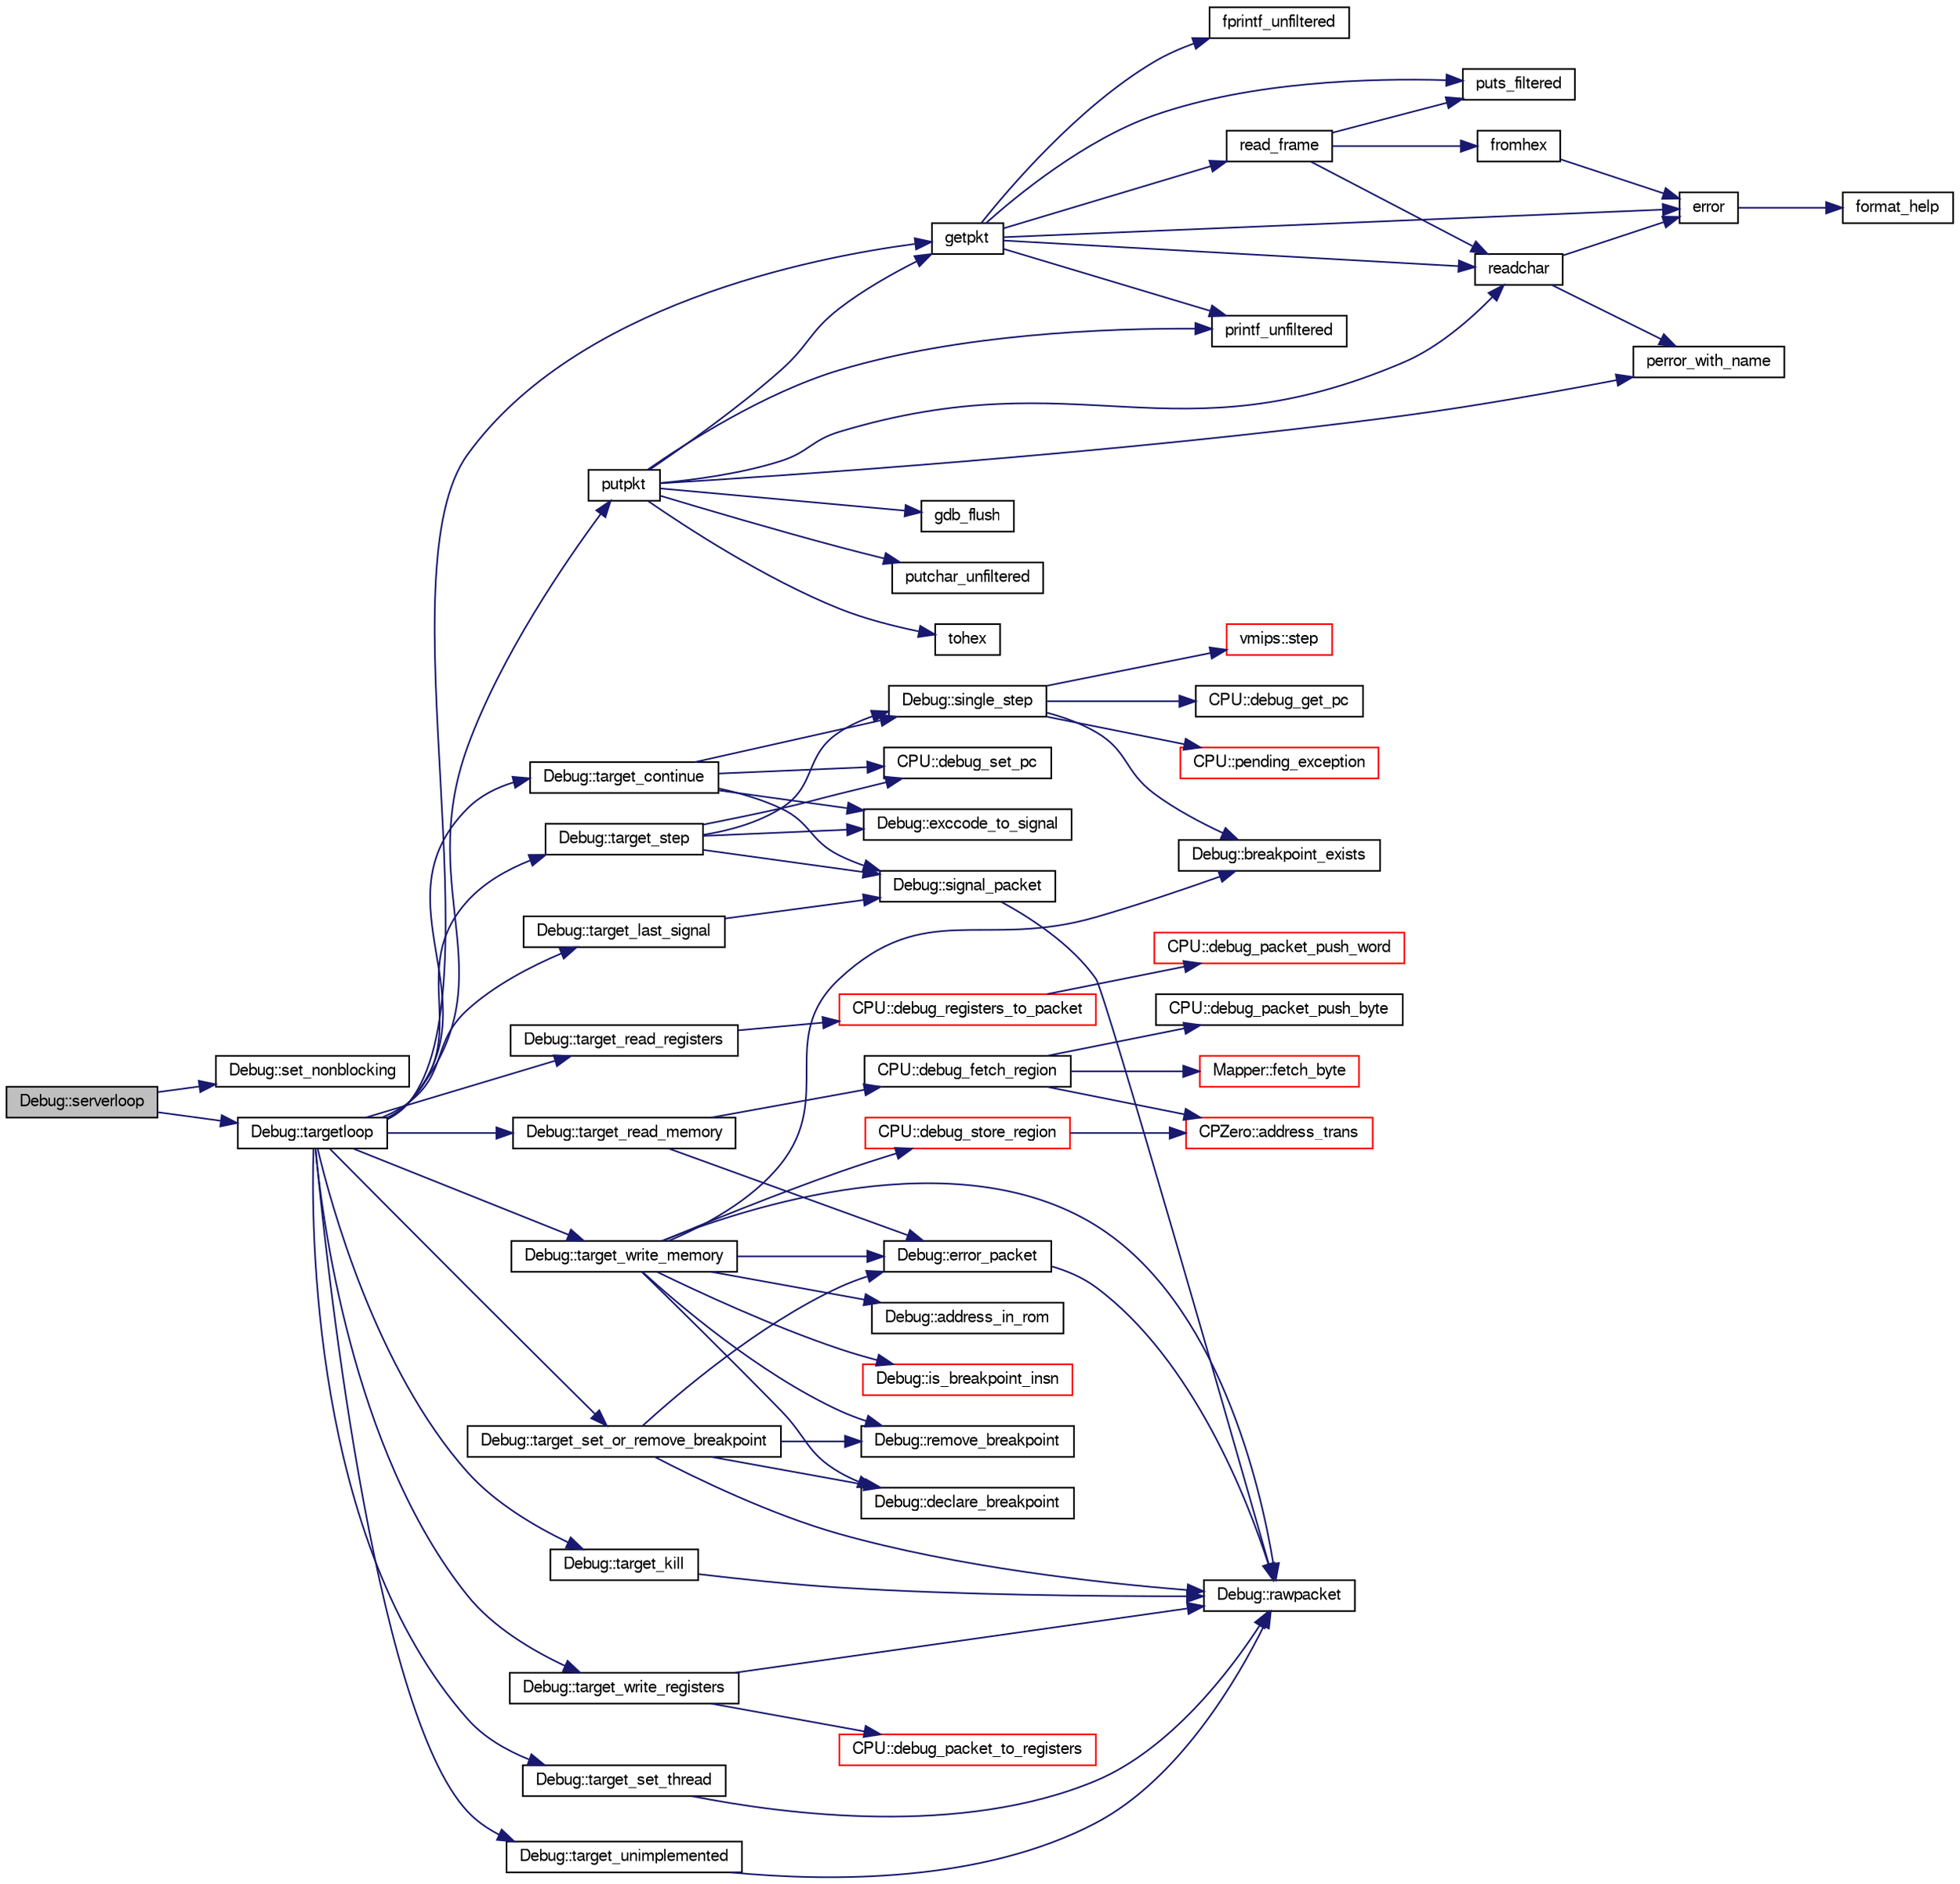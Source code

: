 digraph G
{
  edge [fontname="FreeSans",fontsize="10",labelfontname="FreeSans",labelfontsize="10"];
  node [fontname="FreeSans",fontsize="10",shape=record];
  rankdir=LR;
  Node1 [label="Debug::serverloop",height=0.2,width=0.4,color="black", fillcolor="grey75", style="filled" fontcolor="black"];
  Node1 -> Node2 [color="midnightblue",fontsize="10",style="solid"];
  Node2 [label="Debug::set_nonblocking",height=0.2,width=0.4,color="black", fillcolor="white", style="filled",URL="$classDebug.html#ad8e71dede18d58a4fa84489d40dc5b37"];
  Node1 -> Node3 [color="midnightblue",fontsize="10",style="solid"];
  Node3 [label="Debug::targetloop",height=0.2,width=0.4,color="black", fillcolor="white", style="filled",URL="$classDebug.html#a6057870e70e8b8cde81480146ba2a0f2"];
  Node3 -> Node4 [color="midnightblue",fontsize="10",style="solid"];
  Node4 [label="getpkt",height=0.2,width=0.4,color="black", fillcolor="white", style="filled",URL="$remotegdb_8cc.html#a757631555908fd06213bb61cf6fd1cbd"];
  Node4 -> Node5 [color="midnightblue",fontsize="10",style="solid"];
  Node5 [label="error",height=0.2,width=0.4,color="black", fillcolor="white", style="filled",URL="$error_8cc.html#a158a1af99275c1555bf5fcc74709aa5a"];
  Node5 -> Node6 [color="midnightblue",fontsize="10",style="solid"];
  Node6 [label="format_help",height=0.2,width=0.4,color="black", fillcolor="white", style="filled",URL="$error_8cc.html#aa182c84a77010100b5b8a15b1ff22e70"];
  Node4 -> Node7 [color="midnightblue",fontsize="10",style="solid"];
  Node7 [label="fprintf_unfiltered",height=0.2,width=0.4,color="black", fillcolor="white", style="filled",URL="$remotegdb_8cc.html#afab46da8d7b164a99a90566adff8e9fd"];
  Node4 -> Node8 [color="midnightblue",fontsize="10",style="solid"];
  Node8 [label="printf_unfiltered",height=0.2,width=0.4,color="black", fillcolor="white", style="filled",URL="$remotegdb_8cc.html#a6aef864b575e1ddd1a75b575512df684"];
  Node4 -> Node9 [color="midnightblue",fontsize="10",style="solid"];
  Node9 [label="puts_filtered",height=0.2,width=0.4,color="black", fillcolor="white", style="filled",URL="$remotegdb_8cc.html#a8ff699775b27c3a360306817af74dbef"];
  Node4 -> Node10 [color="midnightblue",fontsize="10",style="solid"];
  Node10 [label="read_frame",height=0.2,width=0.4,color="black", fillcolor="white", style="filled",URL="$remotegdb_8cc.html#a7d3b3911ce43672f39850bb99f8f82cb"];
  Node10 -> Node11 [color="midnightblue",fontsize="10",style="solid"];
  Node11 [label="fromhex",height=0.2,width=0.4,color="black", fillcolor="white", style="filled",URL="$remotegdb_8cc.html#abaf2da36c14363e87d968d2da3c6bcad"];
  Node11 -> Node5 [color="midnightblue",fontsize="10",style="solid"];
  Node10 -> Node9 [color="midnightblue",fontsize="10",style="solid"];
  Node10 -> Node12 [color="midnightblue",fontsize="10",style="solid"];
  Node12 [label="readchar",height=0.2,width=0.4,color="black", fillcolor="white", style="filled",URL="$remotegdb_8cc.html#a8e189f02ddb32d3d2efe6e5688a26c10"];
  Node12 -> Node5 [color="midnightblue",fontsize="10",style="solid"];
  Node12 -> Node13 [color="midnightblue",fontsize="10",style="solid"];
  Node13 [label="perror_with_name",height=0.2,width=0.4,color="black", fillcolor="white", style="filled",URL="$remotegdb_8cc.html#ab2991d7c0f1c8ca8197510fb12f0bc2a"];
  Node4 -> Node12 [color="midnightblue",fontsize="10",style="solid"];
  Node3 -> Node14 [color="midnightblue",fontsize="10",style="solid"];
  Node14 [label="putpkt",height=0.2,width=0.4,color="black", fillcolor="white", style="filled",URL="$remotegdb_8cc.html#a0135c7ea32412fff2a3b39f060d69ada"];
  Node14 -> Node15 [color="midnightblue",fontsize="10",style="solid"];
  Node15 [label="gdb_flush",height=0.2,width=0.4,color="black", fillcolor="white", style="filled",URL="$remotegdb_8cc.html#ab7615aba8571a90b0f419ca326db6720"];
  Node14 -> Node4 [color="midnightblue",fontsize="10",style="solid"];
  Node14 -> Node13 [color="midnightblue",fontsize="10",style="solid"];
  Node14 -> Node8 [color="midnightblue",fontsize="10",style="solid"];
  Node14 -> Node16 [color="midnightblue",fontsize="10",style="solid"];
  Node16 [label="putchar_unfiltered",height=0.2,width=0.4,color="black", fillcolor="white", style="filled",URL="$remotegdb_8cc.html#a0b70a303db17a51515b316d363eedb2a"];
  Node14 -> Node12 [color="midnightblue",fontsize="10",style="solid"];
  Node14 -> Node17 [color="midnightblue",fontsize="10",style="solid"];
  Node17 [label="tohex",height=0.2,width=0.4,color="black", fillcolor="white", style="filled",URL="$remotegdb_8cc.html#af6e832cbb512d747c35b9002a3c43927"];
  Node3 -> Node18 [color="midnightblue",fontsize="10",style="solid"];
  Node18 [label="Debug::target_continue",height=0.2,width=0.4,color="black", fillcolor="white", style="filled",URL="$classDebug.html#a3f5288ae71ef10a01442750211a0f245"];
  Node18 -> Node19 [color="midnightblue",fontsize="10",style="solid"];
  Node19 [label="CPU::debug_set_pc",height=0.2,width=0.4,color="black", fillcolor="white", style="filled",URL="$classCPU.html#ae91c482028158094c67a9e3c626453e5"];
  Node18 -> Node20 [color="midnightblue",fontsize="10",style="solid"];
  Node20 [label="Debug::exccode_to_signal",height=0.2,width=0.4,color="black", fillcolor="white", style="filled",URL="$classDebug.html#a1335478ebfbd951a397bfcb05108713d"];
  Node18 -> Node21 [color="midnightblue",fontsize="10",style="solid"];
  Node21 [label="Debug::signal_packet",height=0.2,width=0.4,color="black", fillcolor="white", style="filled",URL="$classDebug.html#a97a09accc294e29dcbfce9fcc5f7e73c"];
  Node21 -> Node22 [color="midnightblue",fontsize="10",style="solid"];
  Node22 [label="Debug::rawpacket",height=0.2,width=0.4,color="black", fillcolor="white", style="filled",URL="$classDebug.html#aa6f82b8e5dc15a4c1b266277e4e0b95b"];
  Node18 -> Node23 [color="midnightblue",fontsize="10",style="solid"];
  Node23 [label="Debug::single_step",height=0.2,width=0.4,color="black", fillcolor="white", style="filled",URL="$classDebug.html#a030e70f0398e304a3623444112dbc020"];
  Node23 -> Node24 [color="midnightblue",fontsize="10",style="solid"];
  Node24 [label="Debug::breakpoint_exists",height=0.2,width=0.4,color="black", fillcolor="white", style="filled",URL="$classDebug.html#ac3c89d200dcfef457aa211124990776f"];
  Node23 -> Node25 [color="midnightblue",fontsize="10",style="solid"];
  Node25 [label="CPU::debug_get_pc",height=0.2,width=0.4,color="black", fillcolor="white", style="filled",URL="$classCPU.html#a9c56f582e6047ddd8bd2326c5af8d6f4"];
  Node23 -> Node26 [color="midnightblue",fontsize="10",style="solid"];
  Node26 [label="CPU::pending_exception",height=0.2,width=0.4,color="red", fillcolor="white", style="filled",URL="$classCPU.html#a5be6cb440e54fb4f675fd9d6c1c1cb09"];
  Node23 -> Node27 [color="midnightblue",fontsize="10",style="solid"];
  Node27 [label="vmips::step",height=0.2,width=0.4,color="red", fillcolor="white", style="filled",URL="$classvmips.html#a6ba4b580d4069985bcac2dfa653bda2c"];
  Node3 -> Node28 [color="midnightblue",fontsize="10",style="solid"];
  Node28 [label="Debug::target_kill",height=0.2,width=0.4,color="black", fillcolor="white", style="filled",URL="$classDebug.html#a31e60778ca1bc7b226bdf99dfc24d5c1"];
  Node28 -> Node22 [color="midnightblue",fontsize="10",style="solid"];
  Node3 -> Node29 [color="midnightblue",fontsize="10",style="solid"];
  Node29 [label="Debug::target_last_signal",height=0.2,width=0.4,color="black", fillcolor="white", style="filled",URL="$classDebug.html#a63522d76e6d30f4d8c39e63b9282c192"];
  Node29 -> Node21 [color="midnightblue",fontsize="10",style="solid"];
  Node3 -> Node30 [color="midnightblue",fontsize="10",style="solid"];
  Node30 [label="Debug::target_read_memory",height=0.2,width=0.4,color="black", fillcolor="white", style="filled",URL="$classDebug.html#a7a4730119c16489019590c220758f5ac"];
  Node30 -> Node31 [color="midnightblue",fontsize="10",style="solid"];
  Node31 [label="CPU::debug_fetch_region",height=0.2,width=0.4,color="black", fillcolor="white", style="filled",URL="$classCPU.html#a7a38e0be35e2562521592c90170878fc"];
  Node31 -> Node32 [color="midnightblue",fontsize="10",style="solid"];
  Node32 [label="CPZero::address_trans",height=0.2,width=0.4,color="red", fillcolor="white", style="filled",URL="$classCPZero.html#a68d1b7345c9504dd6c3558167bf2f7fd"];
  Node31 -> Node33 [color="midnightblue",fontsize="10",style="solid"];
  Node33 [label="CPU::debug_packet_push_byte",height=0.2,width=0.4,color="black", fillcolor="white", style="filled",URL="$classCPU.html#a8d2f406bc498ebe8a5f06c8461668c09"];
  Node31 -> Node34 [color="midnightblue",fontsize="10",style="solid"];
  Node34 [label="Mapper::fetch_byte",height=0.2,width=0.4,color="red", fillcolor="white", style="filled",URL="$classMapper.html#a8992f22898fce1355d26c9920fc0fd04"];
  Node30 -> Node35 [color="midnightblue",fontsize="10",style="solid"];
  Node35 [label="Debug::error_packet",height=0.2,width=0.4,color="black", fillcolor="white", style="filled",URL="$classDebug.html#a91c26e1c872d86d2e6abd7c335c6fa96"];
  Node35 -> Node22 [color="midnightblue",fontsize="10",style="solid"];
  Node3 -> Node36 [color="midnightblue",fontsize="10",style="solid"];
  Node36 [label="Debug::target_read_registers",height=0.2,width=0.4,color="black", fillcolor="white", style="filled",URL="$classDebug.html#a03ca77fab9daf75355314c8cefcdfb3b"];
  Node36 -> Node37 [color="midnightblue",fontsize="10",style="solid"];
  Node37 [label="CPU::debug_registers_to_packet",height=0.2,width=0.4,color="red", fillcolor="white", style="filled",URL="$classCPU.html#a7ab194fa6e72e7941646f095df76bff8"];
  Node37 -> Node38 [color="midnightblue",fontsize="10",style="solid"];
  Node38 [label="CPU::debug_packet_push_word",height=0.2,width=0.4,color="red", fillcolor="white", style="filled",URL="$classCPU.html#a80b7efe3902cde8b1bab4849aa56d092"];
  Node3 -> Node39 [color="midnightblue",fontsize="10",style="solid"];
  Node39 [label="Debug::target_set_or_remove_breakpoint",height=0.2,width=0.4,color="black", fillcolor="white", style="filled",URL="$classDebug.html#a668aa6ea133b7ee9d7f90eb299d074d6"];
  Node39 -> Node40 [color="midnightblue",fontsize="10",style="solid"];
  Node40 [label="Debug::declare_breakpoint",height=0.2,width=0.4,color="black", fillcolor="white", style="filled",URL="$classDebug.html#a23bc842464ee33d97ce25215822f6219"];
  Node39 -> Node35 [color="midnightblue",fontsize="10",style="solid"];
  Node39 -> Node22 [color="midnightblue",fontsize="10",style="solid"];
  Node39 -> Node41 [color="midnightblue",fontsize="10",style="solid"];
  Node41 [label="Debug::remove_breakpoint",height=0.2,width=0.4,color="black", fillcolor="white", style="filled",URL="$classDebug.html#a842088b1bc969bda92841af5e8f0bd1c"];
  Node3 -> Node42 [color="midnightblue",fontsize="10",style="solid"];
  Node42 [label="Debug::target_set_thread",height=0.2,width=0.4,color="black", fillcolor="white", style="filled",URL="$classDebug.html#a1af4efe84f058670f80ef082c2b176c0"];
  Node42 -> Node22 [color="midnightblue",fontsize="10",style="solid"];
  Node3 -> Node43 [color="midnightblue",fontsize="10",style="solid"];
  Node43 [label="Debug::target_step",height=0.2,width=0.4,color="black", fillcolor="white", style="filled",URL="$classDebug.html#a4936ca9d2f0e7b49fee76b864a5339af"];
  Node43 -> Node19 [color="midnightblue",fontsize="10",style="solid"];
  Node43 -> Node20 [color="midnightblue",fontsize="10",style="solid"];
  Node43 -> Node21 [color="midnightblue",fontsize="10",style="solid"];
  Node43 -> Node23 [color="midnightblue",fontsize="10",style="solid"];
  Node3 -> Node44 [color="midnightblue",fontsize="10",style="solid"];
  Node44 [label="Debug::target_unimplemented",height=0.2,width=0.4,color="black", fillcolor="white", style="filled",URL="$classDebug.html#a067a7bece6d076def2082bf01347a3b2"];
  Node44 -> Node22 [color="midnightblue",fontsize="10",style="solid"];
  Node3 -> Node45 [color="midnightblue",fontsize="10",style="solid"];
  Node45 [label="Debug::target_write_memory",height=0.2,width=0.4,color="black", fillcolor="white", style="filled",URL="$classDebug.html#a1603d99ef105e106db15e5e4d06d1ac7"];
  Node45 -> Node46 [color="midnightblue",fontsize="10",style="solid"];
  Node46 [label="Debug::address_in_rom",height=0.2,width=0.4,color="black", fillcolor="white", style="filled",URL="$classDebug.html#ade3f3eeb03e1201ed81673932249d5df"];
  Node45 -> Node24 [color="midnightblue",fontsize="10",style="solid"];
  Node45 -> Node47 [color="midnightblue",fontsize="10",style="solid"];
  Node47 [label="CPU::debug_store_region",height=0.2,width=0.4,color="red", fillcolor="white", style="filled",URL="$classCPU.html#a19ccd19ddb57bcb4dfb13083a989bfe3"];
  Node47 -> Node32 [color="midnightblue",fontsize="10",style="solid"];
  Node45 -> Node40 [color="midnightblue",fontsize="10",style="solid"];
  Node45 -> Node35 [color="midnightblue",fontsize="10",style="solid"];
  Node45 -> Node48 [color="midnightblue",fontsize="10",style="solid"];
  Node48 [label="Debug::is_breakpoint_insn",height=0.2,width=0.4,color="red", fillcolor="white", style="filled",URL="$classDebug.html#a4fb98aaf61884bd7c3178c5686761821"];
  Node45 -> Node22 [color="midnightblue",fontsize="10",style="solid"];
  Node45 -> Node41 [color="midnightblue",fontsize="10",style="solid"];
  Node3 -> Node49 [color="midnightblue",fontsize="10",style="solid"];
  Node49 [label="Debug::target_write_registers",height=0.2,width=0.4,color="black", fillcolor="white", style="filled",URL="$classDebug.html#aca17f091959d3bd813b60153a4d713b9"];
  Node49 -> Node50 [color="midnightblue",fontsize="10",style="solid"];
  Node50 [label="CPU::debug_packet_to_registers",height=0.2,width=0.4,color="red", fillcolor="white", style="filled",URL="$classCPU.html#a0fcea0002fb73af0ccdc07c8637b4020"];
  Node49 -> Node22 [color="midnightblue",fontsize="10",style="solid"];
}
